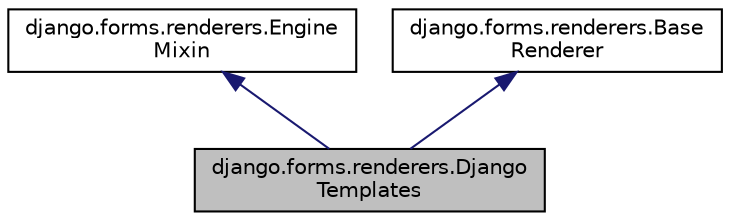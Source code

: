 digraph "django.forms.renderers.DjangoTemplates"
{
 // LATEX_PDF_SIZE
  edge [fontname="Helvetica",fontsize="10",labelfontname="Helvetica",labelfontsize="10"];
  node [fontname="Helvetica",fontsize="10",shape=record];
  Node1 [label="django.forms.renderers.Django\lTemplates",height=0.2,width=0.4,color="black", fillcolor="grey75", style="filled", fontcolor="black",tooltip=" "];
  Node2 -> Node1 [dir="back",color="midnightblue",fontsize="10",style="solid"];
  Node2 [label="django.forms.renderers.Engine\lMixin",height=0.2,width=0.4,color="black", fillcolor="white", style="filled",URL="$classdjango_1_1forms_1_1renderers_1_1_engine_mixin.html",tooltip=" "];
  Node3 -> Node1 [dir="back",color="midnightblue",fontsize="10",style="solid"];
  Node3 [label="django.forms.renderers.Base\lRenderer",height=0.2,width=0.4,color="black", fillcolor="white", style="filled",URL="$classdjango_1_1forms_1_1renderers_1_1_base_renderer.html",tooltip=" "];
}
